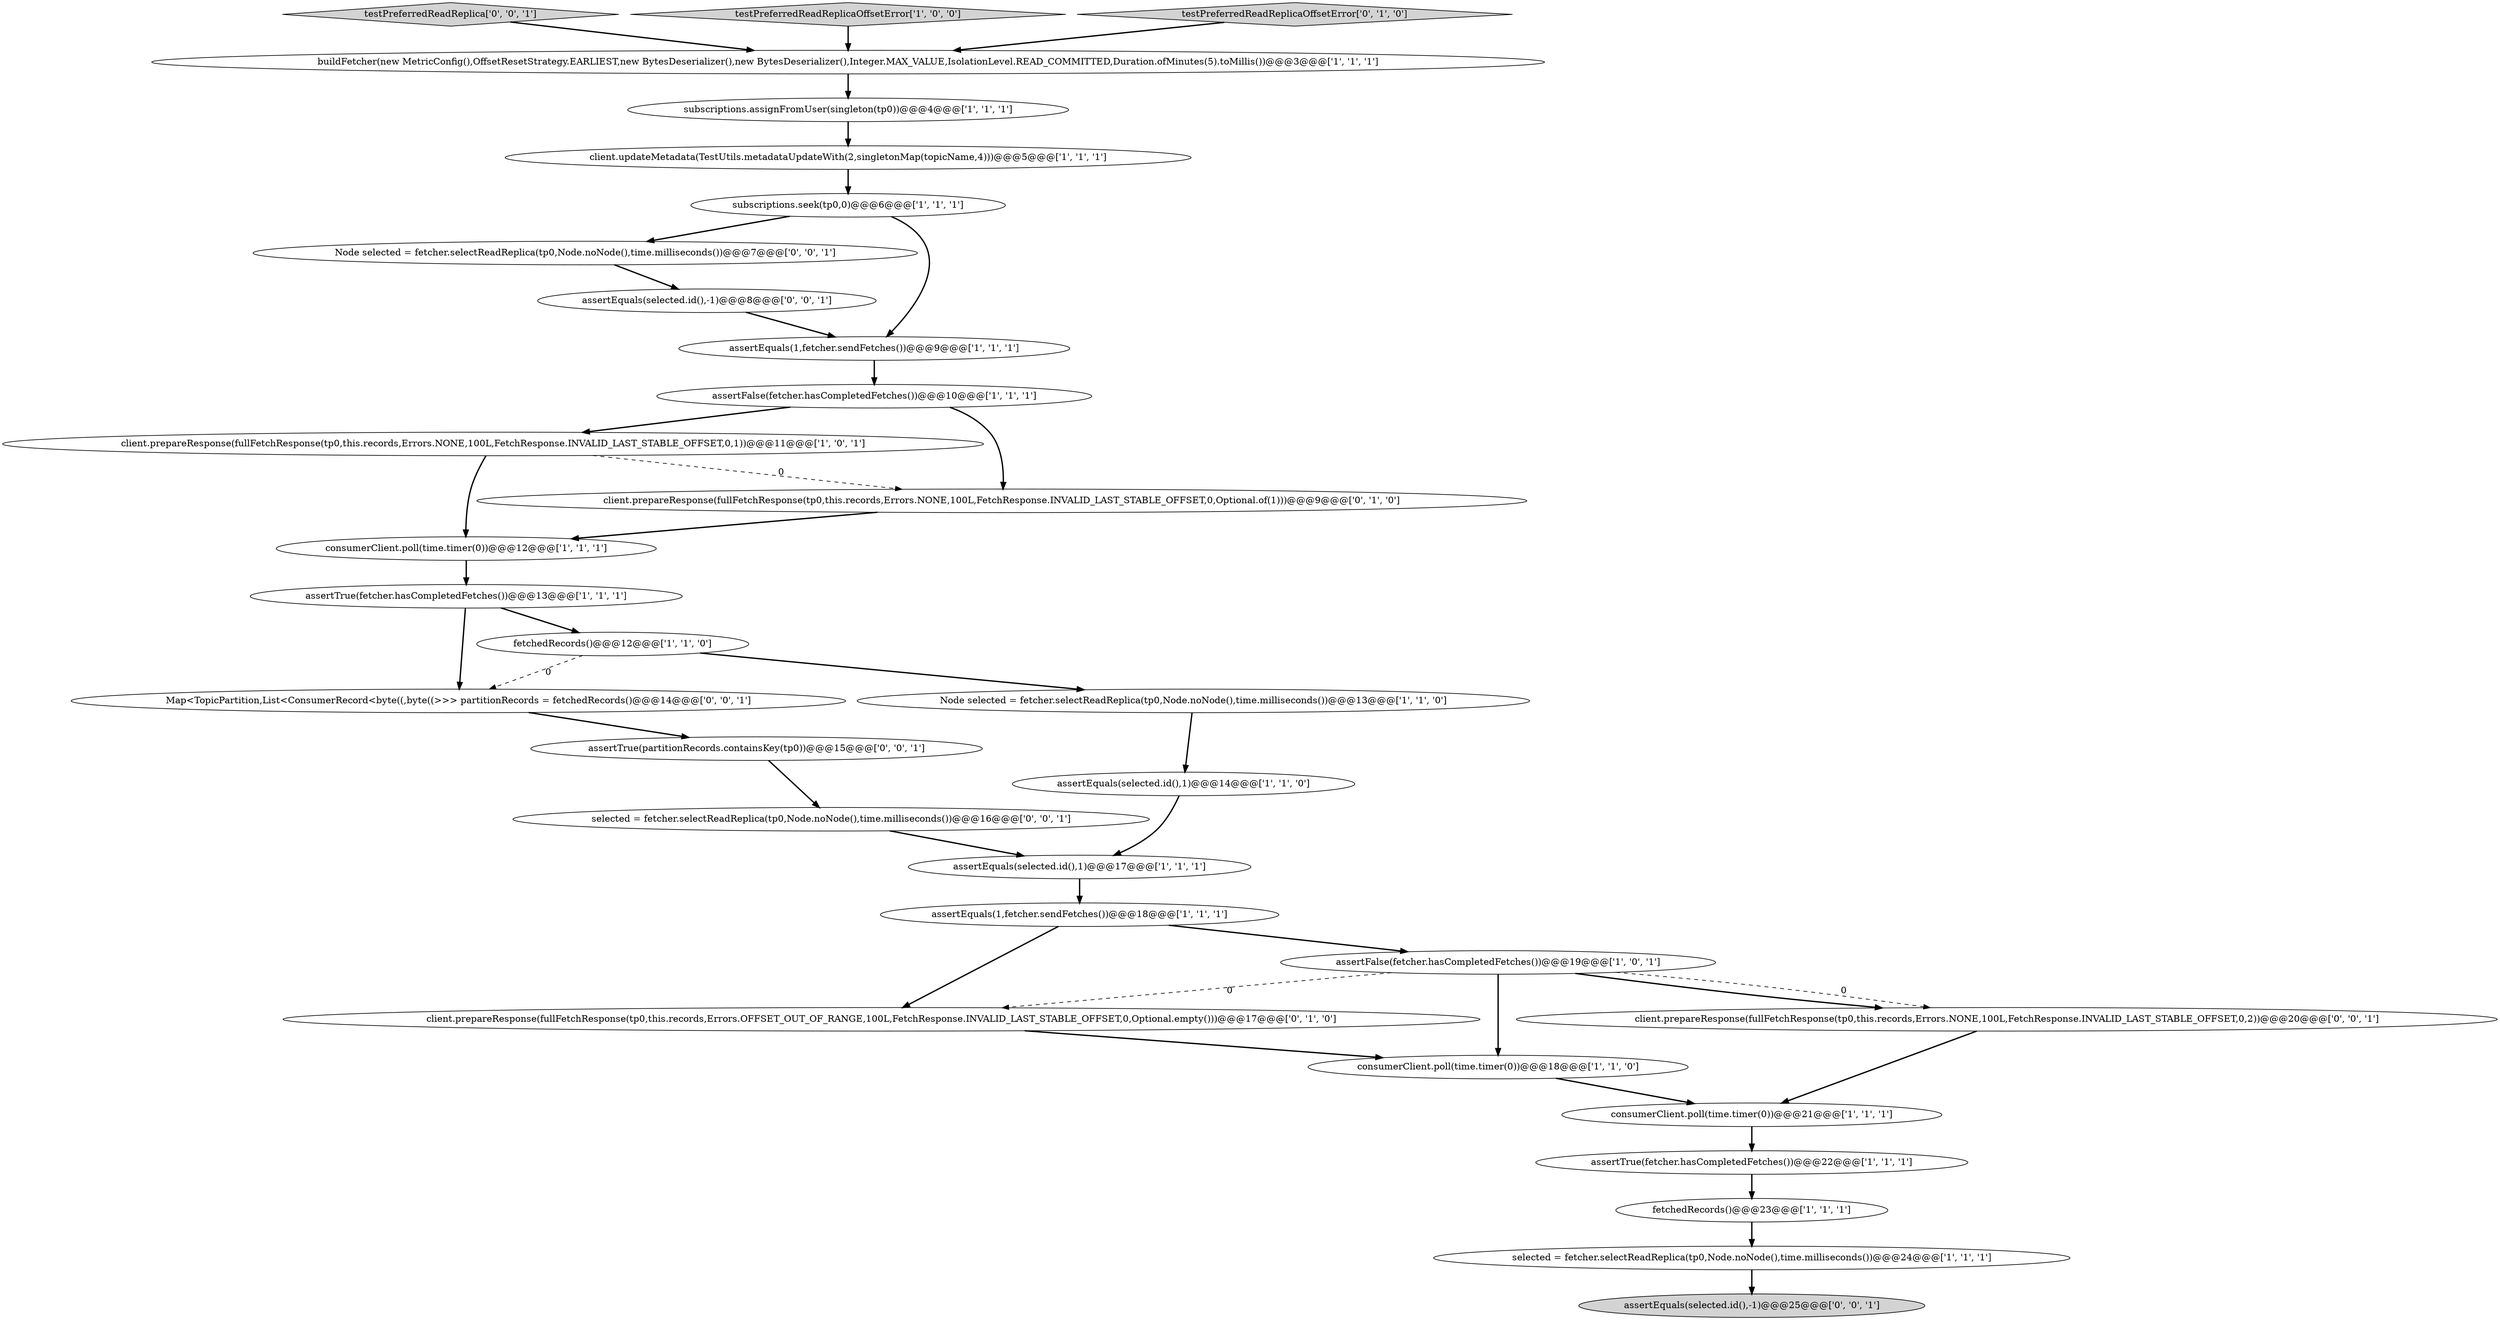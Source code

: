 digraph {
28 [style = filled, label = "testPreferredReadReplica['0', '0', '1']", fillcolor = lightgray, shape = diamond image = "AAA0AAABBB3BBB"];
12 [style = filled, label = "assertEquals(selected.id(),1)@@@14@@@['1', '1', '0']", fillcolor = white, shape = ellipse image = "AAA0AAABBB1BBB"];
7 [style = filled, label = "selected = fetcher.selectReadReplica(tp0,Node.noNode(),time.milliseconds())@@@24@@@['1', '1', '1']", fillcolor = white, shape = ellipse image = "AAA0AAABBB1BBB"];
13 [style = filled, label = "assertEquals(1,fetcher.sendFetches())@@@18@@@['1', '1', '1']", fillcolor = white, shape = ellipse image = "AAA0AAABBB1BBB"];
17 [style = filled, label = "client.prepareResponse(fullFetchResponse(tp0,this.records,Errors.NONE,100L,FetchResponse.INVALID_LAST_STABLE_OFFSET,0,1))@@@11@@@['1', '0', '1']", fillcolor = white, shape = ellipse image = "AAA0AAABBB1BBB"];
29 [style = filled, label = "Map<TopicPartition,List<ConsumerRecord<byte((,byte((>>> partitionRecords = fetchedRecords()@@@14@@@['0', '0', '1']", fillcolor = white, shape = ellipse image = "AAA0AAABBB3BBB"];
21 [style = filled, label = "client.prepareResponse(fullFetchResponse(tp0,this.records,Errors.NONE,100L,FetchResponse.INVALID_LAST_STABLE_OFFSET,0,Optional.of(1)))@@@9@@@['0', '1', '0']", fillcolor = white, shape = ellipse image = "AAA1AAABBB2BBB"];
8 [style = filled, label = "consumerClient.poll(time.timer(0))@@@12@@@['1', '1', '1']", fillcolor = white, shape = ellipse image = "AAA0AAABBB1BBB"];
27 [style = filled, label = "assertEquals(selected.id(),-1)@@@25@@@['0', '0', '1']", fillcolor = lightgray, shape = ellipse image = "AAA0AAABBB3BBB"];
5 [style = filled, label = "assertTrue(fetcher.hasCompletedFetches())@@@22@@@['1', '1', '1']", fillcolor = white, shape = ellipse image = "AAA0AAABBB1BBB"];
23 [style = filled, label = "client.prepareResponse(fullFetchResponse(tp0,this.records,Errors.OFFSET_OUT_OF_RANGE,100L,FetchResponse.INVALID_LAST_STABLE_OFFSET,0,Optional.empty()))@@@17@@@['0', '1', '0']", fillcolor = white, shape = ellipse image = "AAA1AAABBB2BBB"];
31 [style = filled, label = "Node selected = fetcher.selectReadReplica(tp0,Node.noNode(),time.milliseconds())@@@7@@@['0', '0', '1']", fillcolor = white, shape = ellipse image = "AAA0AAABBB3BBB"];
9 [style = filled, label = "assertFalse(fetcher.hasCompletedFetches())@@@19@@@['1', '0', '1']", fillcolor = white, shape = ellipse image = "AAA0AAABBB1BBB"];
4 [style = filled, label = "consumerClient.poll(time.timer(0))@@@18@@@['1', '1', '0']", fillcolor = white, shape = ellipse image = "AAA0AAABBB1BBB"];
16 [style = filled, label = "subscriptions.seek(tp0,0)@@@6@@@['1', '1', '1']", fillcolor = white, shape = ellipse image = "AAA0AAABBB1BBB"];
2 [style = filled, label = "client.updateMetadata(TestUtils.metadataUpdateWith(2,singletonMap(topicName,4)))@@@5@@@['1', '1', '1']", fillcolor = white, shape = ellipse image = "AAA0AAABBB1BBB"];
19 [style = filled, label = "assertFalse(fetcher.hasCompletedFetches())@@@10@@@['1', '1', '1']", fillcolor = white, shape = ellipse image = "AAA0AAABBB1BBB"];
11 [style = filled, label = "assertEquals(1,fetcher.sendFetches())@@@9@@@['1', '1', '1']", fillcolor = white, shape = ellipse image = "AAA0AAABBB1BBB"];
1 [style = filled, label = "assertTrue(fetcher.hasCompletedFetches())@@@13@@@['1', '1', '1']", fillcolor = white, shape = ellipse image = "AAA0AAABBB1BBB"];
25 [style = filled, label = "selected = fetcher.selectReadReplica(tp0,Node.noNode(),time.milliseconds())@@@16@@@['0', '0', '1']", fillcolor = white, shape = ellipse image = "AAA0AAABBB3BBB"];
0 [style = filled, label = "fetchedRecords()@@@23@@@['1', '1', '1']", fillcolor = white, shape = ellipse image = "AAA0AAABBB1BBB"];
18 [style = filled, label = "testPreferredReadReplicaOffsetError['1', '0', '0']", fillcolor = lightgray, shape = diamond image = "AAA0AAABBB1BBB"];
6 [style = filled, label = "buildFetcher(new MetricConfig(),OffsetResetStrategy.EARLIEST,new BytesDeserializer(),new BytesDeserializer(),Integer.MAX_VALUE,IsolationLevel.READ_COMMITTED,Duration.ofMinutes(5).toMillis())@@@3@@@['1', '1', '1']", fillcolor = white, shape = ellipse image = "AAA0AAABBB1BBB"];
24 [style = filled, label = "assertEquals(selected.id(),-1)@@@8@@@['0', '0', '1']", fillcolor = white, shape = ellipse image = "AAA0AAABBB3BBB"];
30 [style = filled, label = "assertTrue(partitionRecords.containsKey(tp0))@@@15@@@['0', '0', '1']", fillcolor = white, shape = ellipse image = "AAA0AAABBB3BBB"];
14 [style = filled, label = "assertEquals(selected.id(),1)@@@17@@@['1', '1', '1']", fillcolor = white, shape = ellipse image = "AAA0AAABBB1BBB"];
10 [style = filled, label = "consumerClient.poll(time.timer(0))@@@21@@@['1', '1', '1']", fillcolor = white, shape = ellipse image = "AAA0AAABBB1BBB"];
22 [style = filled, label = "testPreferredReadReplicaOffsetError['0', '1', '0']", fillcolor = lightgray, shape = diamond image = "AAA0AAABBB2BBB"];
15 [style = filled, label = "subscriptions.assignFromUser(singleton(tp0))@@@4@@@['1', '1', '1']", fillcolor = white, shape = ellipse image = "AAA0AAABBB1BBB"];
20 [style = filled, label = "Node selected = fetcher.selectReadReplica(tp0,Node.noNode(),time.milliseconds())@@@13@@@['1', '1', '0']", fillcolor = white, shape = ellipse image = "AAA0AAABBB1BBB"];
3 [style = filled, label = "fetchedRecords()@@@12@@@['1', '1', '0']", fillcolor = white, shape = ellipse image = "AAA0AAABBB1BBB"];
26 [style = filled, label = "client.prepareResponse(fullFetchResponse(tp0,this.records,Errors.NONE,100L,FetchResponse.INVALID_LAST_STABLE_OFFSET,0,2))@@@20@@@['0', '0', '1']", fillcolor = white, shape = ellipse image = "AAA0AAABBB3BBB"];
29->30 [style = bold, label=""];
9->4 [style = bold, label=""];
6->15 [style = bold, label=""];
22->6 [style = bold, label=""];
3->29 [style = dashed, label="0"];
0->7 [style = bold, label=""];
12->14 [style = bold, label=""];
13->23 [style = bold, label=""];
14->13 [style = bold, label=""];
1->29 [style = bold, label=""];
25->14 [style = bold, label=""];
24->11 [style = bold, label=""];
21->8 [style = bold, label=""];
26->10 [style = bold, label=""];
9->26 [style = dashed, label="0"];
17->21 [style = dashed, label="0"];
30->25 [style = bold, label=""];
15->2 [style = bold, label=""];
3->20 [style = bold, label=""];
8->1 [style = bold, label=""];
19->21 [style = bold, label=""];
28->6 [style = bold, label=""];
5->0 [style = bold, label=""];
1->3 [style = bold, label=""];
11->19 [style = bold, label=""];
19->17 [style = bold, label=""];
17->8 [style = bold, label=""];
16->31 [style = bold, label=""];
4->10 [style = bold, label=""];
9->23 [style = dashed, label="0"];
2->16 [style = bold, label=""];
9->26 [style = bold, label=""];
13->9 [style = bold, label=""];
31->24 [style = bold, label=""];
16->11 [style = bold, label=""];
23->4 [style = bold, label=""];
20->12 [style = bold, label=""];
10->5 [style = bold, label=""];
18->6 [style = bold, label=""];
7->27 [style = bold, label=""];
}

